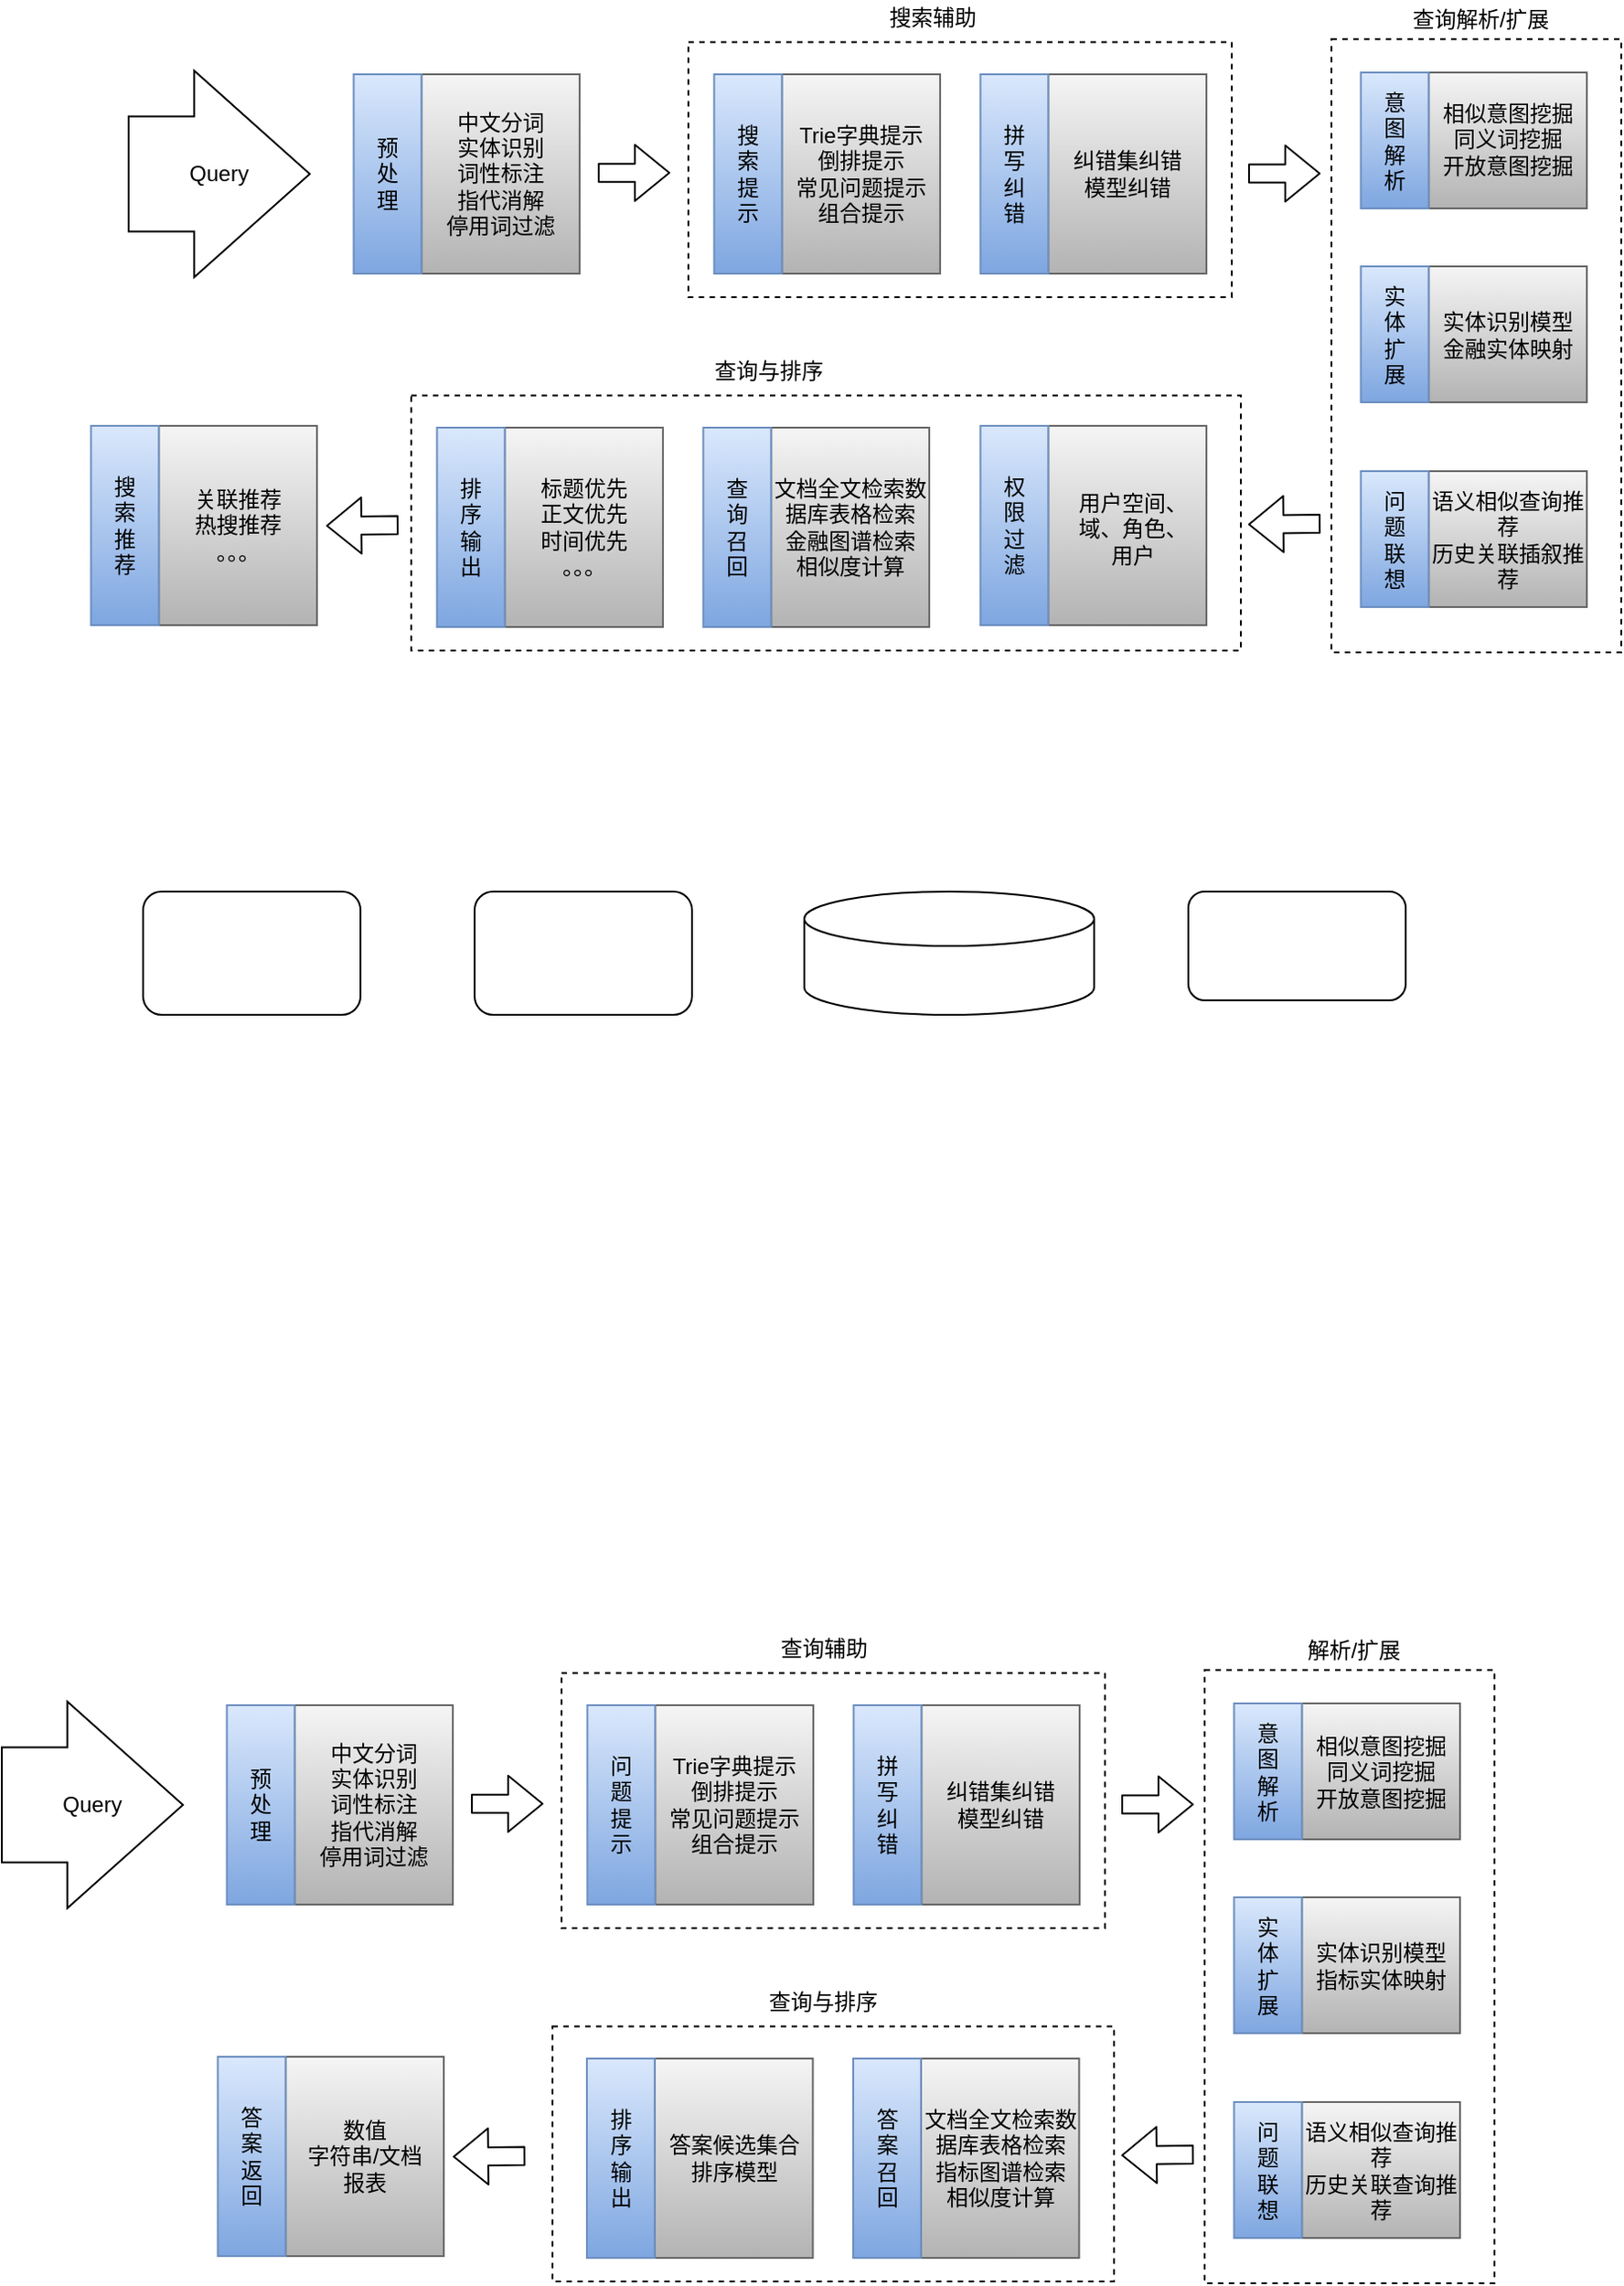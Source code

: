 <mxfile version="14.4.8" type="github">
  <diagram id="C5RBs43oDa-KdzZeNtuy" name="Page-1">
    <mxGraphModel dx="2377" dy="1247" grid="1" gridSize="10" guides="1" tooltips="1" connect="1" arrows="1" fold="1" page="0" pageScale="1" pageWidth="827" pageHeight="1169" math="0" shadow="0">
      <root>
        <mxCell id="WIyWlLk6GJQsqaUBKTNV-0" />
        <mxCell id="WIyWlLk6GJQsqaUBKTNV-1" parent="WIyWlLk6GJQsqaUBKTNV-0" />
        <mxCell id="uLh1mZ_Blkt-sl1l_z3g-300" value="" style="rounded=0;whiteSpace=wrap;html=1;shadow=0;fillColor=none;dashed=1;" vertex="1" parent="WIyWlLk6GJQsqaUBKTNV-1">
          <mxGeometry x="631" y="1061.65" width="160" height="338.35" as="geometry" />
        </mxCell>
        <mxCell id="LpxO_owhbtw-Cs1IRPUv-17" value="" style="group" parent="WIyWlLk6GJQsqaUBKTNV-1" vertex="1" connectable="0">
          <mxGeometry x="155" y="181" width="145" height="110" as="geometry" />
        </mxCell>
        <mxCell id="LpxO_owhbtw-Cs1IRPUv-16" value="" style="rounded=0;whiteSpace=wrap;html=1;shadow=0;gradientColor=#b3b3b3;fillColor=#f5f5f5;strokeColor=#666666;" parent="LpxO_owhbtw-Cs1IRPUv-17" vertex="1">
          <mxGeometry x="43.656" width="87.312" height="110.0" as="geometry" />
        </mxCell>
        <mxCell id="LpxO_owhbtw-Cs1IRPUv-14" value="" style="rounded=0;whiteSpace=wrap;html=1;shadow=0;fillColor=#dae8fc;strokeColor=#6c8ebf;gradientColor=#7ea6e0;" parent="LpxO_owhbtw-Cs1IRPUv-17" vertex="1">
          <mxGeometry x="6.237" width="37.419" height="110.0" as="geometry" />
        </mxCell>
        <mxCell id="LpxO_owhbtw-Cs1IRPUv-13" value="预处理" style="text;html=1;strokeColor=none;fillColor=none;align=center;verticalAlign=middle;whiteSpace=wrap;rounded=0;shadow=0;" parent="LpxO_owhbtw-Cs1IRPUv-17" vertex="1">
          <mxGeometry x="19.92" y="39.28" width="10.05" height="31.43" as="geometry" />
        </mxCell>
        <mxCell id="LpxO_owhbtw-Cs1IRPUv-18" value="中文分词&lt;br&gt;实体识别&lt;br&gt;词性标注&lt;br&gt;指代消解&lt;br&gt;停用词过滤" style="text;html=1;strokeColor=none;fillColor=none;align=center;verticalAlign=middle;whiteSpace=wrap;rounded=0;shadow=0;" parent="LpxO_owhbtw-Cs1IRPUv-17" vertex="1">
          <mxGeometry x="41.06" y="45" width="92.5" height="20" as="geometry" />
        </mxCell>
        <mxCell id="LpxO_owhbtw-Cs1IRPUv-19" value="" style="group" parent="WIyWlLk6GJQsqaUBKTNV-1" vertex="1" connectable="0">
          <mxGeometry x="354" y="181" width="290" height="120" as="geometry" />
        </mxCell>
        <mxCell id="LpxO_owhbtw-Cs1IRPUv-29" value="" style="rounded=0;whiteSpace=wrap;html=1;shadow=0;fillColor=none;dashed=1;" parent="LpxO_owhbtw-Cs1IRPUv-19" vertex="1">
          <mxGeometry x="-8" y="-17.71" width="300" height="140.71" as="geometry" />
        </mxCell>
        <mxCell id="LpxO_owhbtw-Cs1IRPUv-20" value="" style="rounded=0;whiteSpace=wrap;html=1;shadow=0;gradientColor=#b3b3b3;fillColor=#f5f5f5;strokeColor=#666666;" parent="LpxO_owhbtw-Cs1IRPUv-19" vertex="1">
          <mxGeometry x="43.656" width="87.312" height="110.0" as="geometry" />
        </mxCell>
        <mxCell id="LpxO_owhbtw-Cs1IRPUv-21" value="" style="rounded=0;whiteSpace=wrap;html=1;shadow=0;fillColor=#dae8fc;strokeColor=#6c8ebf;gradientColor=#7ea6e0;" parent="LpxO_owhbtw-Cs1IRPUv-19" vertex="1">
          <mxGeometry x="6.237" width="37.419" height="110.0" as="geometry" />
        </mxCell>
        <mxCell id="LpxO_owhbtw-Cs1IRPUv-22" value="搜索提示" style="text;html=1;strokeColor=none;fillColor=none;align=center;verticalAlign=middle;whiteSpace=wrap;rounded=0;shadow=0;" parent="LpxO_owhbtw-Cs1IRPUv-19" vertex="1">
          <mxGeometry x="14.95" y="39.29" width="20" height="31.43" as="geometry" />
        </mxCell>
        <mxCell id="LpxO_owhbtw-Cs1IRPUv-23" value="Trie字典提示&lt;br&gt;倒排提示&lt;br&gt;常见问题提示&lt;br&gt;组合提示" style="text;html=1;strokeColor=none;fillColor=none;align=center;verticalAlign=middle;whiteSpace=wrap;rounded=0;shadow=0;" parent="LpxO_owhbtw-Cs1IRPUv-19" vertex="1">
          <mxGeometry x="41.06" y="45" width="92.5" height="20" as="geometry" />
        </mxCell>
        <mxCell id="LpxO_owhbtw-Cs1IRPUv-24" value="" style="group" parent="WIyWlLk6GJQsqaUBKTNV-1" vertex="1" connectable="0">
          <mxGeometry x="501" y="181" width="145" height="110" as="geometry" />
        </mxCell>
        <mxCell id="LpxO_owhbtw-Cs1IRPUv-25" value="" style="rounded=0;whiteSpace=wrap;html=1;shadow=0;gradientColor=#b3b3b3;fillColor=#f5f5f5;strokeColor=#666666;" parent="LpxO_owhbtw-Cs1IRPUv-24" vertex="1">
          <mxGeometry x="43.656" width="87.312" height="110.0" as="geometry" />
        </mxCell>
        <mxCell id="LpxO_owhbtw-Cs1IRPUv-26" value="" style="rounded=0;whiteSpace=wrap;html=1;shadow=0;fillColor=#dae8fc;strokeColor=#6c8ebf;gradientColor=#7ea6e0;" parent="LpxO_owhbtw-Cs1IRPUv-24" vertex="1">
          <mxGeometry x="6.237" width="37.419" height="110.0" as="geometry" />
        </mxCell>
        <mxCell id="LpxO_owhbtw-Cs1IRPUv-27" value="拼写纠错" style="text;html=1;strokeColor=none;fillColor=none;align=center;verticalAlign=middle;whiteSpace=wrap;rounded=0;shadow=0;" parent="LpxO_owhbtw-Cs1IRPUv-24" vertex="1">
          <mxGeometry x="14.95" y="39.29" width="20" height="31.43" as="geometry" />
        </mxCell>
        <mxCell id="LpxO_owhbtw-Cs1IRPUv-28" value="纠错集纠错&lt;br&gt;模型纠错" style="text;html=1;strokeColor=none;fillColor=none;align=center;verticalAlign=middle;whiteSpace=wrap;rounded=0;shadow=0;" parent="LpxO_owhbtw-Cs1IRPUv-24" vertex="1">
          <mxGeometry x="41.06" y="45" width="92.5" height="20" as="geometry" />
        </mxCell>
        <mxCell id="LpxO_owhbtw-Cs1IRPUv-30" value="搜索辅助" style="text;html=1;strokeColor=none;fillColor=none;align=center;verticalAlign=middle;whiteSpace=wrap;rounded=0;shadow=0;dashed=1;" parent="WIyWlLk6GJQsqaUBKTNV-1" vertex="1">
          <mxGeometry x="451" y="140" width="60" height="20" as="geometry" />
        </mxCell>
        <mxCell id="LpxO_owhbtw-Cs1IRPUv-31" value="" style="group" parent="WIyWlLk6GJQsqaUBKTNV-1" vertex="1" connectable="0">
          <mxGeometry x="711" y="180" width="145" height="75" as="geometry" />
        </mxCell>
        <mxCell id="LpxO_owhbtw-Cs1IRPUv-32" value="" style="rounded=0;whiteSpace=wrap;html=1;shadow=0;gradientColor=#b3b3b3;fillColor=#f5f5f5;strokeColor=#666666;" parent="LpxO_owhbtw-Cs1IRPUv-31" vertex="1">
          <mxGeometry x="43.656" width="87.312" height="75.0" as="geometry" />
        </mxCell>
        <mxCell id="LpxO_owhbtw-Cs1IRPUv-33" value="" style="rounded=0;whiteSpace=wrap;html=1;shadow=0;fillColor=#dae8fc;strokeColor=#6c8ebf;gradientColor=#7ea6e0;" parent="LpxO_owhbtw-Cs1IRPUv-31" vertex="1">
          <mxGeometry x="6.237" width="37.419" height="75.0" as="geometry" />
        </mxCell>
        <mxCell id="LpxO_owhbtw-Cs1IRPUv-34" value="意图解析" style="text;html=1;strokeColor=none;fillColor=none;align=center;verticalAlign=middle;whiteSpace=wrap;rounded=0;shadow=0;" parent="LpxO_owhbtw-Cs1IRPUv-31" vertex="1">
          <mxGeometry x="14.95" y="26.789" width="20" height="21.43" as="geometry" />
        </mxCell>
        <mxCell id="LpxO_owhbtw-Cs1IRPUv-35" value="相似意图挖掘&lt;br&gt;同义词挖掘&lt;br&gt;开放意图挖掘" style="text;html=1;strokeColor=none;fillColor=none;align=center;verticalAlign=middle;whiteSpace=wrap;rounded=0;shadow=0;" parent="LpxO_owhbtw-Cs1IRPUv-31" vertex="1">
          <mxGeometry x="41.06" y="30.682" width="92.5" height="13.636" as="geometry" />
        </mxCell>
        <mxCell id="LpxO_owhbtw-Cs1IRPUv-36" value="" style="group" parent="WIyWlLk6GJQsqaUBKTNV-1" vertex="1" connectable="0">
          <mxGeometry x="711" y="287" width="145" height="75" as="geometry" />
        </mxCell>
        <mxCell id="LpxO_owhbtw-Cs1IRPUv-37" value="" style="rounded=0;whiteSpace=wrap;html=1;shadow=0;gradientColor=#b3b3b3;fillColor=#f5f5f5;strokeColor=#666666;" parent="LpxO_owhbtw-Cs1IRPUv-36" vertex="1">
          <mxGeometry x="43.656" width="87.312" height="75" as="geometry" />
        </mxCell>
        <mxCell id="LpxO_owhbtw-Cs1IRPUv-38" value="" style="rounded=0;whiteSpace=wrap;html=1;shadow=0;fillColor=#dae8fc;strokeColor=#6c8ebf;gradientColor=#7ea6e0;" parent="LpxO_owhbtw-Cs1IRPUv-36" vertex="1">
          <mxGeometry x="6.237" width="37.419" height="75" as="geometry" />
        </mxCell>
        <mxCell id="LpxO_owhbtw-Cs1IRPUv-39" value="实体扩展" style="text;html=1;strokeColor=none;fillColor=none;align=center;verticalAlign=middle;whiteSpace=wrap;rounded=0;shadow=0;" parent="LpxO_owhbtw-Cs1IRPUv-36" vertex="1">
          <mxGeometry x="14.95" y="26.789" width="20" height="21.43" as="geometry" />
        </mxCell>
        <mxCell id="LpxO_owhbtw-Cs1IRPUv-40" value="实体识别模型&lt;br&gt;金融实体映射" style="text;html=1;strokeColor=none;fillColor=none;align=center;verticalAlign=middle;whiteSpace=wrap;rounded=0;shadow=0;" parent="LpxO_owhbtw-Cs1IRPUv-36" vertex="1">
          <mxGeometry x="41.06" y="30.682" width="92.5" height="13.636" as="geometry" />
        </mxCell>
        <mxCell id="LpxO_owhbtw-Cs1IRPUv-42" value="" style="group" parent="WIyWlLk6GJQsqaUBKTNV-1" vertex="1" connectable="0">
          <mxGeometry x="711" y="400" width="145" height="75" as="geometry" />
        </mxCell>
        <mxCell id="LpxO_owhbtw-Cs1IRPUv-43" value="" style="rounded=0;whiteSpace=wrap;html=1;shadow=0;gradientColor=#b3b3b3;fillColor=#f5f5f5;strokeColor=#666666;" parent="LpxO_owhbtw-Cs1IRPUv-42" vertex="1">
          <mxGeometry x="43.656" width="87.312" height="75" as="geometry" />
        </mxCell>
        <mxCell id="LpxO_owhbtw-Cs1IRPUv-44" value="" style="rounded=0;whiteSpace=wrap;html=1;shadow=0;fillColor=#dae8fc;strokeColor=#6c8ebf;gradientColor=#7ea6e0;" parent="LpxO_owhbtw-Cs1IRPUv-42" vertex="1">
          <mxGeometry x="6.237" width="37.419" height="75" as="geometry" />
        </mxCell>
        <mxCell id="LpxO_owhbtw-Cs1IRPUv-45" value="问题联想" style="text;html=1;strokeColor=none;fillColor=none;align=center;verticalAlign=middle;whiteSpace=wrap;rounded=0;shadow=0;" parent="LpxO_owhbtw-Cs1IRPUv-42" vertex="1">
          <mxGeometry x="14.95" y="26.789" width="20" height="21.43" as="geometry" />
        </mxCell>
        <mxCell id="LpxO_owhbtw-Cs1IRPUv-46" value="语义相似查询推荐&lt;br&gt;历史关联插叙推荐" style="text;html=1;strokeColor=none;fillColor=none;align=center;verticalAlign=middle;whiteSpace=wrap;rounded=0;shadow=0;" parent="LpxO_owhbtw-Cs1IRPUv-42" vertex="1">
          <mxGeometry x="41.06" y="30.682" width="92.5" height="13.636" as="geometry" />
        </mxCell>
        <mxCell id="LpxO_owhbtw-Cs1IRPUv-47" value="" style="group" parent="WIyWlLk6GJQsqaUBKTNV-1" vertex="1" connectable="0">
          <mxGeometry x="201" y="376" width="450" height="123" as="geometry" />
        </mxCell>
        <mxCell id="LpxO_owhbtw-Cs1IRPUv-52" value="" style="rounded=0;whiteSpace=wrap;html=1;shadow=0;fillColor=none;dashed=1;" parent="LpxO_owhbtw-Cs1IRPUv-47" vertex="1">
          <mxGeometry x="-8" y="-17.71" width="458" height="140.71" as="geometry" />
        </mxCell>
        <mxCell id="LpxO_owhbtw-Cs1IRPUv-48" value="" style="rounded=0;whiteSpace=wrap;html=1;shadow=0;gradientColor=#b3b3b3;fillColor=#f5f5f5;strokeColor=#666666;" parent="LpxO_owhbtw-Cs1IRPUv-47" vertex="1">
          <mxGeometry x="43.656" width="87.312" height="110.0" as="geometry" />
        </mxCell>
        <mxCell id="LpxO_owhbtw-Cs1IRPUv-49" value="" style="rounded=0;whiteSpace=wrap;html=1;shadow=0;fillColor=#dae8fc;strokeColor=#6c8ebf;gradientColor=#7ea6e0;" parent="LpxO_owhbtw-Cs1IRPUv-47" vertex="1">
          <mxGeometry x="6.237" width="37.419" height="110.0" as="geometry" />
        </mxCell>
        <mxCell id="LpxO_owhbtw-Cs1IRPUv-50" value="排序输出" style="text;html=1;strokeColor=none;fillColor=none;align=center;verticalAlign=middle;whiteSpace=wrap;rounded=0;shadow=0;" parent="LpxO_owhbtw-Cs1IRPUv-47" vertex="1">
          <mxGeometry x="14.95" y="39.29" width="20" height="31.43" as="geometry" />
        </mxCell>
        <mxCell id="LpxO_owhbtw-Cs1IRPUv-51" value="标题优先&lt;br&gt;正文优先&lt;br&gt;时间优先&lt;br&gt;。。。" style="text;html=1;strokeColor=none;fillColor=none;align=center;verticalAlign=middle;whiteSpace=wrap;rounded=0;shadow=0;" parent="LpxO_owhbtw-Cs1IRPUv-47" vertex="1">
          <mxGeometry x="41.06" y="45" width="92.5" height="20" as="geometry" />
        </mxCell>
        <mxCell id="LpxO_owhbtw-Cs1IRPUv-53" value="" style="group" parent="WIyWlLk6GJQsqaUBKTNV-1" vertex="1" connectable="0">
          <mxGeometry x="348" y="376" width="145" height="110" as="geometry" />
        </mxCell>
        <mxCell id="LpxO_owhbtw-Cs1IRPUv-54" value="" style="rounded=0;whiteSpace=wrap;html=1;shadow=0;gradientColor=#b3b3b3;fillColor=#f5f5f5;strokeColor=#666666;" parent="LpxO_owhbtw-Cs1IRPUv-53" vertex="1">
          <mxGeometry x="43.656" width="87.312" height="110.0" as="geometry" />
        </mxCell>
        <mxCell id="LpxO_owhbtw-Cs1IRPUv-55" value="" style="rounded=0;whiteSpace=wrap;html=1;shadow=0;fillColor=#dae8fc;strokeColor=#6c8ebf;gradientColor=#7ea6e0;" parent="LpxO_owhbtw-Cs1IRPUv-53" vertex="1">
          <mxGeometry x="6.237" width="37.419" height="110.0" as="geometry" />
        </mxCell>
        <mxCell id="LpxO_owhbtw-Cs1IRPUv-56" value="查询召回" style="text;html=1;strokeColor=none;fillColor=none;align=center;verticalAlign=middle;whiteSpace=wrap;rounded=0;shadow=0;" parent="LpxO_owhbtw-Cs1IRPUv-53" vertex="1">
          <mxGeometry x="14.95" y="39.29" width="20" height="31.43" as="geometry" />
        </mxCell>
        <mxCell id="LpxO_owhbtw-Cs1IRPUv-57" value="文档全文检索数据库表格检索&lt;br&gt;金融图谱检索&lt;br&gt;相似度计算" style="text;html=1;strokeColor=none;fillColor=none;align=center;verticalAlign=middle;whiteSpace=wrap;rounded=0;shadow=0;" parent="LpxO_owhbtw-Cs1IRPUv-53" vertex="1">
          <mxGeometry x="41.06" y="45" width="92.5" height="20" as="geometry" />
        </mxCell>
        <mxCell id="LpxO_owhbtw-Cs1IRPUv-58" value="查询与排序" style="text;html=1;strokeColor=none;fillColor=none;align=center;verticalAlign=middle;whiteSpace=wrap;rounded=0;shadow=0;dashed=1;" parent="WIyWlLk6GJQsqaUBKTNV-1" vertex="1">
          <mxGeometry x="354" y="335" width="73" height="20" as="geometry" />
        </mxCell>
        <mxCell id="LpxO_owhbtw-Cs1IRPUv-59" value="" style="group" parent="WIyWlLk6GJQsqaUBKTNV-1" vertex="1" connectable="0">
          <mxGeometry x="501" y="375" width="145" height="110" as="geometry" />
        </mxCell>
        <mxCell id="LpxO_owhbtw-Cs1IRPUv-60" value="" style="rounded=0;whiteSpace=wrap;html=1;shadow=0;gradientColor=#b3b3b3;fillColor=#f5f5f5;strokeColor=#666666;" parent="LpxO_owhbtw-Cs1IRPUv-59" vertex="1">
          <mxGeometry x="43.656" width="87.312" height="110.0" as="geometry" />
        </mxCell>
        <mxCell id="LpxO_owhbtw-Cs1IRPUv-61" value="" style="rounded=0;whiteSpace=wrap;html=1;shadow=0;fillColor=#dae8fc;strokeColor=#6c8ebf;gradientColor=#7ea6e0;" parent="LpxO_owhbtw-Cs1IRPUv-59" vertex="1">
          <mxGeometry x="6.237" width="37.419" height="110.0" as="geometry" />
        </mxCell>
        <mxCell id="LpxO_owhbtw-Cs1IRPUv-62" value="权限过滤" style="text;html=1;strokeColor=none;fillColor=none;align=center;verticalAlign=middle;whiteSpace=wrap;rounded=0;shadow=0;" parent="LpxO_owhbtw-Cs1IRPUv-59" vertex="1">
          <mxGeometry x="14.95" y="39.29" width="20" height="31.43" as="geometry" />
        </mxCell>
        <mxCell id="LpxO_owhbtw-Cs1IRPUv-63" value="用户空间、域、角色、用户" style="text;html=1;strokeColor=none;fillColor=none;align=center;verticalAlign=middle;whiteSpace=wrap;rounded=0;shadow=0;" parent="LpxO_owhbtw-Cs1IRPUv-59" vertex="1">
          <mxGeometry x="55.84" y="47" width="68.94" height="20" as="geometry" />
        </mxCell>
        <mxCell id="LpxO_owhbtw-Cs1IRPUv-65" value="" style="group" parent="WIyWlLk6GJQsqaUBKTNV-1" vertex="1" connectable="0">
          <mxGeometry x="10" y="375" width="145" height="110" as="geometry" />
        </mxCell>
        <mxCell id="LpxO_owhbtw-Cs1IRPUv-66" value="" style="rounded=0;whiteSpace=wrap;html=1;shadow=0;gradientColor=#b3b3b3;fillColor=#f5f5f5;strokeColor=#666666;" parent="LpxO_owhbtw-Cs1IRPUv-65" vertex="1">
          <mxGeometry x="43.656" width="87.312" height="110.0" as="geometry" />
        </mxCell>
        <mxCell id="LpxO_owhbtw-Cs1IRPUv-67" value="" style="rounded=0;whiteSpace=wrap;html=1;shadow=0;fillColor=#dae8fc;strokeColor=#6c8ebf;gradientColor=#7ea6e0;" parent="LpxO_owhbtw-Cs1IRPUv-65" vertex="1">
          <mxGeometry x="6.237" width="37.419" height="110.0" as="geometry" />
        </mxCell>
        <mxCell id="LpxO_owhbtw-Cs1IRPUv-68" value="搜索推荐" style="text;html=1;strokeColor=none;fillColor=none;align=center;verticalAlign=middle;whiteSpace=wrap;rounded=0;shadow=0;" parent="LpxO_owhbtw-Cs1IRPUv-65" vertex="1">
          <mxGeometry x="14.95" y="39.29" width="20" height="31.43" as="geometry" />
        </mxCell>
        <mxCell id="LpxO_owhbtw-Cs1IRPUv-69" value="关联推荐&lt;br&gt;热搜推荐&lt;br&gt;。。。" style="text;html=1;strokeColor=none;fillColor=none;align=center;verticalAlign=middle;whiteSpace=wrap;rounded=0;shadow=0;" parent="LpxO_owhbtw-Cs1IRPUv-65" vertex="1">
          <mxGeometry x="41.06" y="45" width="92.5" height="20" as="geometry" />
        </mxCell>
        <mxCell id="LpxO_owhbtw-Cs1IRPUv-71" value="" style="rounded=0;whiteSpace=wrap;html=1;shadow=0;fillColor=none;dashed=1;" parent="WIyWlLk6GJQsqaUBKTNV-1" vertex="1">
          <mxGeometry x="701" y="161.65" width="160" height="338.35" as="geometry" />
        </mxCell>
        <mxCell id="LpxO_owhbtw-Cs1IRPUv-74" value="" style="shape=flexArrow;endArrow=classic;html=1;" parent="WIyWlLk6GJQsqaUBKTNV-1" edge="1">
          <mxGeometry width="50" height="50" relative="1" as="geometry">
            <mxPoint x="296" y="235.41" as="sourcePoint" />
            <mxPoint x="336" y="235.41" as="targetPoint" />
          </mxGeometry>
        </mxCell>
        <mxCell id="LpxO_owhbtw-Cs1IRPUv-76" value="" style="shape=flexArrow;endArrow=classic;html=1;" parent="WIyWlLk6GJQsqaUBKTNV-1" edge="1">
          <mxGeometry width="50" height="50" relative="1" as="geometry">
            <mxPoint x="655" y="235.76" as="sourcePoint" />
            <mxPoint x="695" y="235.76" as="targetPoint" />
          </mxGeometry>
        </mxCell>
        <mxCell id="LpxO_owhbtw-Cs1IRPUv-77" value="" style="shape=flexArrow;endArrow=classic;html=1;" parent="WIyWlLk6GJQsqaUBKTNV-1" edge="1">
          <mxGeometry width="50" height="50" relative="1" as="geometry">
            <mxPoint x="695" y="429.0" as="sourcePoint" />
            <mxPoint x="655" y="429.41" as="targetPoint" />
          </mxGeometry>
        </mxCell>
        <mxCell id="LpxO_owhbtw-Cs1IRPUv-78" value="查询解析/扩展" style="text;html=1;strokeColor=none;fillColor=none;align=center;verticalAlign=middle;whiteSpace=wrap;rounded=0;shadow=0;dashed=1;" parent="WIyWlLk6GJQsqaUBKTNV-1" vertex="1">
          <mxGeometry x="742" y="141" width="83" height="20" as="geometry" />
        </mxCell>
        <mxCell id="LpxO_owhbtw-Cs1IRPUv-81" value="Query" style="shape=singleArrow;whiteSpace=wrap;html=1;rounded=0;shadow=0;fillColor=none;arrowWidth=0.558;arrowSize=0.638;" parent="WIyWlLk6GJQsqaUBKTNV-1" vertex="1">
          <mxGeometry x="37" y="179" width="100" height="114" as="geometry" />
        </mxCell>
        <mxCell id="LpxO_owhbtw-Cs1IRPUv-82" value="" style="shape=flexArrow;endArrow=classic;html=1;" parent="WIyWlLk6GJQsqaUBKTNV-1" edge="1">
          <mxGeometry width="50" height="50" relative="1" as="geometry">
            <mxPoint x="186" y="429.76" as="sourcePoint" />
            <mxPoint x="146" y="430.17" as="targetPoint" />
          </mxGeometry>
        </mxCell>
        <mxCell id="uLh1mZ_Blkt-sl1l_z3g-246" value="" style="group" connectable="0" vertex="1" parent="WIyWlLk6GJQsqaUBKTNV-1">
          <mxGeometry x="85" y="1081" width="145" height="110" as="geometry" />
        </mxCell>
        <mxCell id="uLh1mZ_Blkt-sl1l_z3g-247" value="" style="rounded=0;whiteSpace=wrap;html=1;shadow=0;gradientColor=#b3b3b3;fillColor=#f5f5f5;strokeColor=#666666;" vertex="1" parent="uLh1mZ_Blkt-sl1l_z3g-246">
          <mxGeometry x="43.656" width="87.312" height="110.0" as="geometry" />
        </mxCell>
        <mxCell id="uLh1mZ_Blkt-sl1l_z3g-248" value="" style="rounded=0;whiteSpace=wrap;html=1;shadow=0;fillColor=#dae8fc;strokeColor=#6c8ebf;gradientColor=#7ea6e0;" vertex="1" parent="uLh1mZ_Blkt-sl1l_z3g-246">
          <mxGeometry x="6.237" width="37.419" height="110.0" as="geometry" />
        </mxCell>
        <mxCell id="uLh1mZ_Blkt-sl1l_z3g-249" value="预处理" style="text;html=1;strokeColor=none;fillColor=none;align=center;verticalAlign=middle;whiteSpace=wrap;rounded=0;shadow=0;" vertex="1" parent="uLh1mZ_Blkt-sl1l_z3g-246">
          <mxGeometry x="19.92" y="39.28" width="10.05" height="31.43" as="geometry" />
        </mxCell>
        <mxCell id="uLh1mZ_Blkt-sl1l_z3g-250" value="中文分词&lt;br&gt;实体识别&lt;br&gt;词性标注&lt;br&gt;指代消解&lt;br&gt;停用词过滤" style="text;html=1;strokeColor=none;fillColor=none;align=center;verticalAlign=middle;whiteSpace=wrap;rounded=0;shadow=0;" vertex="1" parent="uLh1mZ_Blkt-sl1l_z3g-246">
          <mxGeometry x="41.06" y="45" width="92.5" height="20" as="geometry" />
        </mxCell>
        <mxCell id="LpxO_owhbtw-Cs1IRPUv-83" value="" style="rounded=1;whiteSpace=wrap;html=1;shadow=0;fillColor=none;" parent="WIyWlLk6GJQsqaUBKTNV-1" vertex="1">
          <mxGeometry x="45" y="632" width="120" height="68" as="geometry" />
        </mxCell>
        <mxCell id="uLh1mZ_Blkt-sl1l_z3g-251" value="" style="group" connectable="0" vertex="1" parent="WIyWlLk6GJQsqaUBKTNV-1">
          <mxGeometry x="284" y="1081" width="290" height="120" as="geometry" />
        </mxCell>
        <mxCell id="uLh1mZ_Blkt-sl1l_z3g-252" value="" style="rounded=0;whiteSpace=wrap;html=1;shadow=0;fillColor=none;dashed=1;" vertex="1" parent="uLh1mZ_Blkt-sl1l_z3g-251">
          <mxGeometry x="-8" y="-17.71" width="300" height="140.71" as="geometry" />
        </mxCell>
        <mxCell id="uLh1mZ_Blkt-sl1l_z3g-253" value="" style="rounded=0;whiteSpace=wrap;html=1;shadow=0;gradientColor=#b3b3b3;fillColor=#f5f5f5;strokeColor=#666666;" vertex="1" parent="uLh1mZ_Blkt-sl1l_z3g-251">
          <mxGeometry x="43.656" width="87.312" height="110.0" as="geometry" />
        </mxCell>
        <mxCell id="uLh1mZ_Blkt-sl1l_z3g-254" value="" style="rounded=0;whiteSpace=wrap;html=1;shadow=0;fillColor=#dae8fc;strokeColor=#6c8ebf;gradientColor=#7ea6e0;" vertex="1" parent="uLh1mZ_Blkt-sl1l_z3g-251">
          <mxGeometry x="6.237" width="37.419" height="110.0" as="geometry" />
        </mxCell>
        <mxCell id="uLh1mZ_Blkt-sl1l_z3g-255" value="问题提示" style="text;html=1;strokeColor=none;fillColor=none;align=center;verticalAlign=middle;whiteSpace=wrap;rounded=0;shadow=0;" vertex="1" parent="uLh1mZ_Blkt-sl1l_z3g-251">
          <mxGeometry x="14.95" y="39.29" width="20" height="31.43" as="geometry" />
        </mxCell>
        <mxCell id="uLh1mZ_Blkt-sl1l_z3g-256" value="Trie字典提示&lt;br&gt;倒排提示&lt;br&gt;常见问题提示&lt;br&gt;组合提示" style="text;html=1;strokeColor=none;fillColor=none;align=center;verticalAlign=middle;whiteSpace=wrap;rounded=0;shadow=0;" vertex="1" parent="uLh1mZ_Blkt-sl1l_z3g-251">
          <mxGeometry x="41.06" y="45" width="92.5" height="20" as="geometry" />
        </mxCell>
        <mxCell id="LpxO_owhbtw-Cs1IRPUv-84" value="" style="rounded=1;whiteSpace=wrap;html=1;shadow=0;fillColor=none;" parent="WIyWlLk6GJQsqaUBKTNV-1" vertex="1">
          <mxGeometry x="228" y="632" width="120" height="68" as="geometry" />
        </mxCell>
        <mxCell id="uLh1mZ_Blkt-sl1l_z3g-257" value="" style="group" connectable="0" vertex="1" parent="WIyWlLk6GJQsqaUBKTNV-1">
          <mxGeometry x="431" y="1081" width="145" height="110" as="geometry" />
        </mxCell>
        <mxCell id="uLh1mZ_Blkt-sl1l_z3g-258" value="" style="rounded=0;whiteSpace=wrap;html=1;shadow=0;gradientColor=#b3b3b3;fillColor=#f5f5f5;strokeColor=#666666;" vertex="1" parent="uLh1mZ_Blkt-sl1l_z3g-257">
          <mxGeometry x="43.656" width="87.312" height="110.0" as="geometry" />
        </mxCell>
        <mxCell id="uLh1mZ_Blkt-sl1l_z3g-259" value="" style="rounded=0;whiteSpace=wrap;html=1;shadow=0;fillColor=#dae8fc;strokeColor=#6c8ebf;gradientColor=#7ea6e0;" vertex="1" parent="uLh1mZ_Blkt-sl1l_z3g-257">
          <mxGeometry x="6.237" width="37.419" height="110.0" as="geometry" />
        </mxCell>
        <mxCell id="uLh1mZ_Blkt-sl1l_z3g-260" value="拼写纠错" style="text;html=1;strokeColor=none;fillColor=none;align=center;verticalAlign=middle;whiteSpace=wrap;rounded=0;shadow=0;" vertex="1" parent="uLh1mZ_Blkt-sl1l_z3g-257">
          <mxGeometry x="14.95" y="39.29" width="20" height="31.43" as="geometry" />
        </mxCell>
        <mxCell id="uLh1mZ_Blkt-sl1l_z3g-261" value="纠错集纠错&lt;br&gt;模型纠错" style="text;html=1;strokeColor=none;fillColor=none;align=center;verticalAlign=middle;whiteSpace=wrap;rounded=0;shadow=0;" vertex="1" parent="uLh1mZ_Blkt-sl1l_z3g-257">
          <mxGeometry x="41.06" y="45" width="92.5" height="20" as="geometry" />
        </mxCell>
        <mxCell id="LpxO_owhbtw-Cs1IRPUv-85" value="" style="rounded=1;whiteSpace=wrap;html=1;shadow=0;fillColor=none;" parent="WIyWlLk6GJQsqaUBKTNV-1" vertex="1">
          <mxGeometry x="622" y="632" width="120" height="60" as="geometry" />
        </mxCell>
        <mxCell id="uLh1mZ_Blkt-sl1l_z3g-262" value="查询辅助" style="text;html=1;strokeColor=none;fillColor=none;align=center;verticalAlign=middle;whiteSpace=wrap;rounded=0;shadow=0;dashed=1;" vertex="1" parent="WIyWlLk6GJQsqaUBKTNV-1">
          <mxGeometry x="390.5" y="1040" width="60" height="20" as="geometry" />
        </mxCell>
        <mxCell id="LpxO_owhbtw-Cs1IRPUv-86" value="" style="shape=cylinder3;whiteSpace=wrap;html=1;boundedLbl=1;backgroundOutline=1;size=15;rounded=0;shadow=0;fillColor=none;" parent="WIyWlLk6GJQsqaUBKTNV-1" vertex="1">
          <mxGeometry x="410" y="632" width="160" height="68" as="geometry" />
        </mxCell>
        <mxCell id="uLh1mZ_Blkt-sl1l_z3g-263" value="" style="group" connectable="0" vertex="1" parent="WIyWlLk6GJQsqaUBKTNV-1">
          <mxGeometry x="641" y="1080" width="145" height="75" as="geometry" />
        </mxCell>
        <mxCell id="uLh1mZ_Blkt-sl1l_z3g-264" value="" style="rounded=0;whiteSpace=wrap;html=1;shadow=0;gradientColor=#b3b3b3;fillColor=#f5f5f5;strokeColor=#666666;" vertex="1" parent="uLh1mZ_Blkt-sl1l_z3g-263">
          <mxGeometry x="43.656" width="87.312" height="75.0" as="geometry" />
        </mxCell>
        <mxCell id="uLh1mZ_Blkt-sl1l_z3g-265" value="" style="rounded=0;whiteSpace=wrap;html=1;shadow=0;fillColor=#dae8fc;strokeColor=#6c8ebf;gradientColor=#7ea6e0;" vertex="1" parent="uLh1mZ_Blkt-sl1l_z3g-263">
          <mxGeometry x="6.237" width="37.419" height="75.0" as="geometry" />
        </mxCell>
        <mxCell id="uLh1mZ_Blkt-sl1l_z3g-266" value="意图解析" style="text;html=1;strokeColor=none;fillColor=none;align=center;verticalAlign=middle;whiteSpace=wrap;rounded=0;shadow=0;" vertex="1" parent="uLh1mZ_Blkt-sl1l_z3g-263">
          <mxGeometry x="14.95" y="26.789" width="20" height="21.43" as="geometry" />
        </mxCell>
        <mxCell id="uLh1mZ_Blkt-sl1l_z3g-267" value="相似意图挖掘&lt;br&gt;同义词挖掘&lt;br&gt;开放意图挖掘" style="text;html=1;strokeColor=none;fillColor=none;align=center;verticalAlign=middle;whiteSpace=wrap;rounded=0;shadow=0;" vertex="1" parent="uLh1mZ_Blkt-sl1l_z3g-263">
          <mxGeometry x="41.06" y="30.682" width="92.5" height="13.636" as="geometry" />
        </mxCell>
        <mxCell id="uLh1mZ_Blkt-sl1l_z3g-268" value="" style="group" connectable="0" vertex="1" parent="WIyWlLk6GJQsqaUBKTNV-1">
          <mxGeometry x="641" y="1187" width="145" height="75" as="geometry" />
        </mxCell>
        <mxCell id="uLh1mZ_Blkt-sl1l_z3g-269" value="" style="rounded=0;whiteSpace=wrap;html=1;shadow=0;gradientColor=#b3b3b3;fillColor=#f5f5f5;strokeColor=#666666;" vertex="1" parent="uLh1mZ_Blkt-sl1l_z3g-268">
          <mxGeometry x="43.656" width="87.312" height="75" as="geometry" />
        </mxCell>
        <mxCell id="uLh1mZ_Blkt-sl1l_z3g-270" value="" style="rounded=0;whiteSpace=wrap;html=1;shadow=0;fillColor=#dae8fc;strokeColor=#6c8ebf;gradientColor=#7ea6e0;" vertex="1" parent="uLh1mZ_Blkt-sl1l_z3g-268">
          <mxGeometry x="6.237" width="37.419" height="75" as="geometry" />
        </mxCell>
        <mxCell id="uLh1mZ_Blkt-sl1l_z3g-271" value="实体扩展" style="text;html=1;strokeColor=none;fillColor=none;align=center;verticalAlign=middle;whiteSpace=wrap;rounded=0;shadow=0;" vertex="1" parent="uLh1mZ_Blkt-sl1l_z3g-268">
          <mxGeometry x="14.95" y="26.789" width="20" height="21.43" as="geometry" />
        </mxCell>
        <mxCell id="uLh1mZ_Blkt-sl1l_z3g-272" value="实体识别模型&lt;br&gt;指标实体映射" style="text;html=1;strokeColor=none;fillColor=none;align=center;verticalAlign=middle;whiteSpace=wrap;rounded=0;shadow=0;" vertex="1" parent="uLh1mZ_Blkt-sl1l_z3g-268">
          <mxGeometry x="41.06" y="30.682" width="92.5" height="13.636" as="geometry" />
        </mxCell>
        <mxCell id="uLh1mZ_Blkt-sl1l_z3g-273" value="" style="group" connectable="0" vertex="1" parent="WIyWlLk6GJQsqaUBKTNV-1">
          <mxGeometry x="641" y="1300" width="145" height="75" as="geometry" />
        </mxCell>
        <mxCell id="uLh1mZ_Blkt-sl1l_z3g-274" value="" style="rounded=0;whiteSpace=wrap;html=1;shadow=0;gradientColor=#b3b3b3;fillColor=#f5f5f5;strokeColor=#666666;" vertex="1" parent="uLh1mZ_Blkt-sl1l_z3g-273">
          <mxGeometry x="43.656" width="87.312" height="75" as="geometry" />
        </mxCell>
        <mxCell id="uLh1mZ_Blkt-sl1l_z3g-275" value="" style="rounded=0;whiteSpace=wrap;html=1;shadow=0;fillColor=#dae8fc;strokeColor=#6c8ebf;gradientColor=#7ea6e0;" vertex="1" parent="uLh1mZ_Blkt-sl1l_z3g-273">
          <mxGeometry x="6.237" width="37.419" height="75" as="geometry" />
        </mxCell>
        <mxCell id="uLh1mZ_Blkt-sl1l_z3g-276" value="问题联想" style="text;html=1;strokeColor=none;fillColor=none;align=center;verticalAlign=middle;whiteSpace=wrap;rounded=0;shadow=0;" vertex="1" parent="uLh1mZ_Blkt-sl1l_z3g-273">
          <mxGeometry x="14.95" y="26.789" width="20" height="21.43" as="geometry" />
        </mxCell>
        <mxCell id="uLh1mZ_Blkt-sl1l_z3g-277" value="语义相似查询推荐&lt;br&gt;历史关联查询推荐" style="text;html=1;strokeColor=none;fillColor=none;align=center;verticalAlign=middle;whiteSpace=wrap;rounded=0;shadow=0;" vertex="1" parent="uLh1mZ_Blkt-sl1l_z3g-273">
          <mxGeometry x="41.06" y="30.682" width="92.5" height="13.636" as="geometry" />
        </mxCell>
        <mxCell id="uLh1mZ_Blkt-sl1l_z3g-278" value="" style="group" connectable="0" vertex="1" parent="WIyWlLk6GJQsqaUBKTNV-1">
          <mxGeometry x="131" y="1276" width="450" height="123" as="geometry" />
        </mxCell>
        <mxCell id="uLh1mZ_Blkt-sl1l_z3g-279" value="" style="rounded=0;whiteSpace=wrap;html=1;shadow=0;fillColor=none;dashed=1;" vertex="1" parent="uLh1mZ_Blkt-sl1l_z3g-278">
          <mxGeometry x="140" y="-17.71" width="310" height="140.71" as="geometry" />
        </mxCell>
        <mxCell id="uLh1mZ_Blkt-sl1l_z3g-280" value="" style="rounded=0;whiteSpace=wrap;html=1;shadow=0;gradientColor=#b3b3b3;fillColor=#f5f5f5;strokeColor=#666666;" vertex="1" parent="uLh1mZ_Blkt-sl1l_z3g-278">
          <mxGeometry x="196.416" width="87.312" height="110.0" as="geometry" />
        </mxCell>
        <mxCell id="uLh1mZ_Blkt-sl1l_z3g-281" value="" style="rounded=0;whiteSpace=wrap;html=1;shadow=0;fillColor=#dae8fc;strokeColor=#6c8ebf;gradientColor=#7ea6e0;" vertex="1" parent="uLh1mZ_Blkt-sl1l_z3g-278">
          <mxGeometry x="158.997" width="37.419" height="110.0" as="geometry" />
        </mxCell>
        <mxCell id="uLh1mZ_Blkt-sl1l_z3g-282" value="排序输出" style="text;html=1;strokeColor=none;fillColor=none;align=center;verticalAlign=middle;whiteSpace=wrap;rounded=0;shadow=0;" vertex="1" parent="uLh1mZ_Blkt-sl1l_z3g-278">
          <mxGeometry x="167.71" y="39.29" width="20" height="31.43" as="geometry" />
        </mxCell>
        <mxCell id="uLh1mZ_Blkt-sl1l_z3g-283" value="答案候选集合&lt;br&gt;排序模型" style="text;html=1;strokeColor=none;fillColor=none;align=center;verticalAlign=middle;whiteSpace=wrap;rounded=0;shadow=0;" vertex="1" parent="uLh1mZ_Blkt-sl1l_z3g-278">
          <mxGeometry x="193.82" y="45" width="92.5" height="20" as="geometry" />
        </mxCell>
        <mxCell id="uLh1mZ_Blkt-sl1l_z3g-284" value="" style="group" connectable="0" vertex="1" parent="uLh1mZ_Blkt-sl1l_z3g-278">
          <mxGeometry x="299.76" width="145" height="110" as="geometry" />
        </mxCell>
        <mxCell id="uLh1mZ_Blkt-sl1l_z3g-285" value="" style="rounded=0;whiteSpace=wrap;html=1;shadow=0;gradientColor=#b3b3b3;fillColor=#f5f5f5;strokeColor=#666666;" vertex="1" parent="uLh1mZ_Blkt-sl1l_z3g-284">
          <mxGeometry x="43.656" width="87.312" height="110.0" as="geometry" />
        </mxCell>
        <mxCell id="uLh1mZ_Blkt-sl1l_z3g-286" value="" style="rounded=0;whiteSpace=wrap;html=1;shadow=0;fillColor=#dae8fc;strokeColor=#6c8ebf;gradientColor=#7ea6e0;" vertex="1" parent="uLh1mZ_Blkt-sl1l_z3g-284">
          <mxGeometry x="6.237" width="37.419" height="110.0" as="geometry" />
        </mxCell>
        <mxCell id="uLh1mZ_Blkt-sl1l_z3g-287" value="答案召回" style="text;html=1;strokeColor=none;fillColor=none;align=center;verticalAlign=middle;whiteSpace=wrap;rounded=0;shadow=0;" vertex="1" parent="uLh1mZ_Blkt-sl1l_z3g-284">
          <mxGeometry x="14.95" y="39.29" width="20" height="31.43" as="geometry" />
        </mxCell>
        <mxCell id="uLh1mZ_Blkt-sl1l_z3g-288" value="文档全文检索数据库表格检索&lt;br&gt;指标图谱检索&lt;br&gt;相似度计算" style="text;html=1;strokeColor=none;fillColor=none;align=center;verticalAlign=middle;whiteSpace=wrap;rounded=0;shadow=0;" vertex="1" parent="uLh1mZ_Blkt-sl1l_z3g-284">
          <mxGeometry x="41.06" y="45" width="92.5" height="20" as="geometry" />
        </mxCell>
        <mxCell id="uLh1mZ_Blkt-sl1l_z3g-295" value="" style="group" connectable="0" vertex="1" parent="uLh1mZ_Blkt-sl1l_z3g-278">
          <mxGeometry x="-51" y="-1" width="145" height="110" as="geometry" />
        </mxCell>
        <mxCell id="uLh1mZ_Blkt-sl1l_z3g-296" value="" style="rounded=0;whiteSpace=wrap;html=1;shadow=0;gradientColor=#b3b3b3;fillColor=#f5f5f5;strokeColor=#666666;" vertex="1" parent="uLh1mZ_Blkt-sl1l_z3g-295">
          <mxGeometry x="43.656" width="87.312" height="110.0" as="geometry" />
        </mxCell>
        <mxCell id="uLh1mZ_Blkt-sl1l_z3g-297" value="" style="rounded=0;whiteSpace=wrap;html=1;shadow=0;fillColor=#dae8fc;strokeColor=#6c8ebf;gradientColor=#7ea6e0;" vertex="1" parent="uLh1mZ_Blkt-sl1l_z3g-295">
          <mxGeometry x="6.237" width="37.419" height="110.0" as="geometry" />
        </mxCell>
        <mxCell id="uLh1mZ_Blkt-sl1l_z3g-298" value="答案返回" style="text;html=1;strokeColor=none;fillColor=none;align=center;verticalAlign=middle;whiteSpace=wrap;rounded=0;shadow=0;" vertex="1" parent="uLh1mZ_Blkt-sl1l_z3g-295">
          <mxGeometry x="14.95" y="39.29" width="20" height="31.43" as="geometry" />
        </mxCell>
        <mxCell id="uLh1mZ_Blkt-sl1l_z3g-299" value="数值&lt;br&gt;字符串/文档&lt;br&gt;报表" style="text;html=1;strokeColor=none;fillColor=none;align=center;verticalAlign=middle;whiteSpace=wrap;rounded=0;shadow=0;" vertex="1" parent="uLh1mZ_Blkt-sl1l_z3g-295">
          <mxGeometry x="41.06" y="45" width="92.5" height="20" as="geometry" />
        </mxCell>
        <mxCell id="uLh1mZ_Blkt-sl1l_z3g-306" value="" style="shape=flexArrow;endArrow=classic;html=1;" edge="1" parent="uLh1mZ_Blkt-sl1l_z3g-278">
          <mxGeometry width="50" height="50" relative="1" as="geometry">
            <mxPoint x="125" y="53.76" as="sourcePoint" />
            <mxPoint x="85" y="54.17" as="targetPoint" />
          </mxGeometry>
        </mxCell>
        <mxCell id="uLh1mZ_Blkt-sl1l_z3g-289" value="查询与排序" style="text;html=1;strokeColor=none;fillColor=none;align=center;verticalAlign=middle;whiteSpace=wrap;rounded=0;shadow=0;dashed=1;" vertex="1" parent="WIyWlLk6GJQsqaUBKTNV-1">
          <mxGeometry x="384" y="1235" width="73" height="20" as="geometry" />
        </mxCell>
        <mxCell id="uLh1mZ_Blkt-sl1l_z3g-301" value="" style="shape=flexArrow;endArrow=classic;html=1;" edge="1" parent="WIyWlLk6GJQsqaUBKTNV-1">
          <mxGeometry width="50" height="50" relative="1" as="geometry">
            <mxPoint x="226" y="1135.41" as="sourcePoint" />
            <mxPoint x="266" y="1135.41" as="targetPoint" />
          </mxGeometry>
        </mxCell>
        <mxCell id="uLh1mZ_Blkt-sl1l_z3g-302" value="" style="shape=flexArrow;endArrow=classic;html=1;" edge="1" parent="WIyWlLk6GJQsqaUBKTNV-1">
          <mxGeometry width="50" height="50" relative="1" as="geometry">
            <mxPoint x="585" y="1135.76" as="sourcePoint" />
            <mxPoint x="625" y="1135.76" as="targetPoint" />
          </mxGeometry>
        </mxCell>
        <mxCell id="uLh1mZ_Blkt-sl1l_z3g-303" value="" style="shape=flexArrow;endArrow=classic;html=1;" edge="1" parent="WIyWlLk6GJQsqaUBKTNV-1">
          <mxGeometry width="50" height="50" relative="1" as="geometry">
            <mxPoint x="625" y="1329.0" as="sourcePoint" />
            <mxPoint x="585" y="1329.41" as="targetPoint" />
          </mxGeometry>
        </mxCell>
        <mxCell id="uLh1mZ_Blkt-sl1l_z3g-304" value="解析/扩展" style="text;html=1;strokeColor=none;fillColor=none;align=center;verticalAlign=middle;whiteSpace=wrap;rounded=0;shadow=0;dashed=1;" vertex="1" parent="WIyWlLk6GJQsqaUBKTNV-1">
          <mxGeometry x="672" y="1041" width="83" height="20" as="geometry" />
        </mxCell>
        <mxCell id="uLh1mZ_Blkt-sl1l_z3g-305" value="Query" style="shape=singleArrow;whiteSpace=wrap;html=1;rounded=0;shadow=0;fillColor=none;arrowWidth=0.558;arrowSize=0.638;" vertex="1" parent="WIyWlLk6GJQsqaUBKTNV-1">
          <mxGeometry x="-33" y="1079" width="100" height="114" as="geometry" />
        </mxCell>
      </root>
    </mxGraphModel>
  </diagram>
</mxfile>
